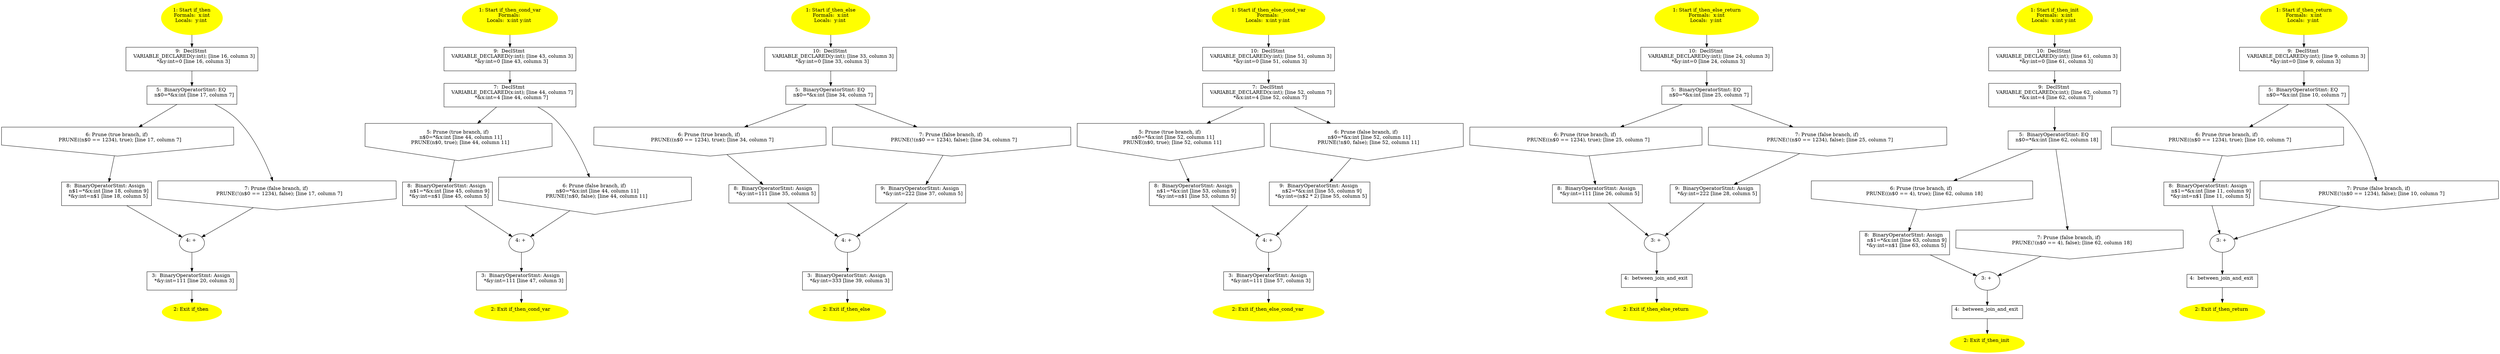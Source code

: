 /* @generated */
digraph cfg {
"if_then#3243301102387331199.d347686d1797cf6c_1" [label="1: Start if_then\nFormals:  x:int\nLocals:  y:int \n  " color=yellow style=filled]
	

	 "if_then#3243301102387331199.d347686d1797cf6c_1" -> "if_then#3243301102387331199.d347686d1797cf6c_9" ;
"if_then#3243301102387331199.d347686d1797cf6c_2" [label="2: Exit if_then \n  " color=yellow style=filled]
	

"if_then#3243301102387331199.d347686d1797cf6c_3" [label="3:  BinaryOperatorStmt: Assign \n   *&y:int=111 [line 20, column 3]\n " shape="box"]
	

	 "if_then#3243301102387331199.d347686d1797cf6c_3" -> "if_then#3243301102387331199.d347686d1797cf6c_2" ;
"if_then#3243301102387331199.d347686d1797cf6c_4" [label="4: + \n  " ]
	

	 "if_then#3243301102387331199.d347686d1797cf6c_4" -> "if_then#3243301102387331199.d347686d1797cf6c_3" ;
"if_then#3243301102387331199.d347686d1797cf6c_5" [label="5:  BinaryOperatorStmt: EQ \n   n$0=*&x:int [line 17, column 7]\n " shape="box"]
	

	 "if_then#3243301102387331199.d347686d1797cf6c_5" -> "if_then#3243301102387331199.d347686d1797cf6c_6" ;
	 "if_then#3243301102387331199.d347686d1797cf6c_5" -> "if_then#3243301102387331199.d347686d1797cf6c_7" ;
"if_then#3243301102387331199.d347686d1797cf6c_6" [label="6: Prune (true branch, if) \n   PRUNE((n$0 == 1234), true); [line 17, column 7]\n " shape="invhouse"]
	

	 "if_then#3243301102387331199.d347686d1797cf6c_6" -> "if_then#3243301102387331199.d347686d1797cf6c_8" ;
"if_then#3243301102387331199.d347686d1797cf6c_7" [label="7: Prune (false branch, if) \n   PRUNE(!(n$0 == 1234), false); [line 17, column 7]\n " shape="invhouse"]
	

	 "if_then#3243301102387331199.d347686d1797cf6c_7" -> "if_then#3243301102387331199.d347686d1797cf6c_4" ;
"if_then#3243301102387331199.d347686d1797cf6c_8" [label="8:  BinaryOperatorStmt: Assign \n   n$1=*&x:int [line 18, column 9]\n  *&y:int=n$1 [line 18, column 5]\n " shape="box"]
	

	 "if_then#3243301102387331199.d347686d1797cf6c_8" -> "if_then#3243301102387331199.d347686d1797cf6c_4" ;
"if_then#3243301102387331199.d347686d1797cf6c_9" [label="9:  DeclStmt \n   VARIABLE_DECLARED(y:int); [line 16, column 3]\n  *&y:int=0 [line 16, column 3]\n " shape="box"]
	

	 "if_then#3243301102387331199.d347686d1797cf6c_9" -> "if_then#3243301102387331199.d347686d1797cf6c_5" ;
"if_then_cond_var#9765064652804376.7ddd70d5a9df7af7_1" [label="1: Start if_then_cond_var\nFormals: \nLocals:  x:int y:int \n  " color=yellow style=filled]
	

	 "if_then_cond_var#9765064652804376.7ddd70d5a9df7af7_1" -> "if_then_cond_var#9765064652804376.7ddd70d5a9df7af7_9" ;
"if_then_cond_var#9765064652804376.7ddd70d5a9df7af7_2" [label="2: Exit if_then_cond_var \n  " color=yellow style=filled]
	

"if_then_cond_var#9765064652804376.7ddd70d5a9df7af7_3" [label="3:  BinaryOperatorStmt: Assign \n   *&y:int=111 [line 47, column 3]\n " shape="box"]
	

	 "if_then_cond_var#9765064652804376.7ddd70d5a9df7af7_3" -> "if_then_cond_var#9765064652804376.7ddd70d5a9df7af7_2" ;
"if_then_cond_var#9765064652804376.7ddd70d5a9df7af7_4" [label="4: + \n  " ]
	

	 "if_then_cond_var#9765064652804376.7ddd70d5a9df7af7_4" -> "if_then_cond_var#9765064652804376.7ddd70d5a9df7af7_3" ;
"if_then_cond_var#9765064652804376.7ddd70d5a9df7af7_5" [label="5: Prune (true branch, if) \n   n$0=*&x:int [line 44, column 11]\n  PRUNE(n$0, true); [line 44, column 11]\n " shape="invhouse"]
	

	 "if_then_cond_var#9765064652804376.7ddd70d5a9df7af7_5" -> "if_then_cond_var#9765064652804376.7ddd70d5a9df7af7_8" ;
"if_then_cond_var#9765064652804376.7ddd70d5a9df7af7_6" [label="6: Prune (false branch, if) \n   n$0=*&x:int [line 44, column 11]\n  PRUNE(!n$0, false); [line 44, column 11]\n " shape="invhouse"]
	

	 "if_then_cond_var#9765064652804376.7ddd70d5a9df7af7_6" -> "if_then_cond_var#9765064652804376.7ddd70d5a9df7af7_4" ;
"if_then_cond_var#9765064652804376.7ddd70d5a9df7af7_7" [label="7:  DeclStmt \n   VARIABLE_DECLARED(x:int); [line 44, column 7]\n  *&x:int=4 [line 44, column 7]\n " shape="box"]
	

	 "if_then_cond_var#9765064652804376.7ddd70d5a9df7af7_7" -> "if_then_cond_var#9765064652804376.7ddd70d5a9df7af7_5" ;
	 "if_then_cond_var#9765064652804376.7ddd70d5a9df7af7_7" -> "if_then_cond_var#9765064652804376.7ddd70d5a9df7af7_6" ;
"if_then_cond_var#9765064652804376.7ddd70d5a9df7af7_8" [label="8:  BinaryOperatorStmt: Assign \n   n$1=*&x:int [line 45, column 9]\n  *&y:int=n$1 [line 45, column 5]\n " shape="box"]
	

	 "if_then_cond_var#9765064652804376.7ddd70d5a9df7af7_8" -> "if_then_cond_var#9765064652804376.7ddd70d5a9df7af7_4" ;
"if_then_cond_var#9765064652804376.7ddd70d5a9df7af7_9" [label="9:  DeclStmt \n   VARIABLE_DECLARED(y:int); [line 43, column 3]\n  *&y:int=0 [line 43, column 3]\n " shape="box"]
	

	 "if_then_cond_var#9765064652804376.7ddd70d5a9df7af7_9" -> "if_then_cond_var#9765064652804376.7ddd70d5a9df7af7_7" ;
"if_then_else#3656205175867614205.85ec2e9f625ee4f7_1" [label="1: Start if_then_else\nFormals:  x:int\nLocals:  y:int \n  " color=yellow style=filled]
	

	 "if_then_else#3656205175867614205.85ec2e9f625ee4f7_1" -> "if_then_else#3656205175867614205.85ec2e9f625ee4f7_10" ;
"if_then_else#3656205175867614205.85ec2e9f625ee4f7_2" [label="2: Exit if_then_else \n  " color=yellow style=filled]
	

"if_then_else#3656205175867614205.85ec2e9f625ee4f7_3" [label="3:  BinaryOperatorStmt: Assign \n   *&y:int=333 [line 39, column 3]\n " shape="box"]
	

	 "if_then_else#3656205175867614205.85ec2e9f625ee4f7_3" -> "if_then_else#3656205175867614205.85ec2e9f625ee4f7_2" ;
"if_then_else#3656205175867614205.85ec2e9f625ee4f7_4" [label="4: + \n  " ]
	

	 "if_then_else#3656205175867614205.85ec2e9f625ee4f7_4" -> "if_then_else#3656205175867614205.85ec2e9f625ee4f7_3" ;
"if_then_else#3656205175867614205.85ec2e9f625ee4f7_5" [label="5:  BinaryOperatorStmt: EQ \n   n$0=*&x:int [line 34, column 7]\n " shape="box"]
	

	 "if_then_else#3656205175867614205.85ec2e9f625ee4f7_5" -> "if_then_else#3656205175867614205.85ec2e9f625ee4f7_6" ;
	 "if_then_else#3656205175867614205.85ec2e9f625ee4f7_5" -> "if_then_else#3656205175867614205.85ec2e9f625ee4f7_7" ;
"if_then_else#3656205175867614205.85ec2e9f625ee4f7_6" [label="6: Prune (true branch, if) \n   PRUNE((n$0 == 1234), true); [line 34, column 7]\n " shape="invhouse"]
	

	 "if_then_else#3656205175867614205.85ec2e9f625ee4f7_6" -> "if_then_else#3656205175867614205.85ec2e9f625ee4f7_8" ;
"if_then_else#3656205175867614205.85ec2e9f625ee4f7_7" [label="7: Prune (false branch, if) \n   PRUNE(!(n$0 == 1234), false); [line 34, column 7]\n " shape="invhouse"]
	

	 "if_then_else#3656205175867614205.85ec2e9f625ee4f7_7" -> "if_then_else#3656205175867614205.85ec2e9f625ee4f7_9" ;
"if_then_else#3656205175867614205.85ec2e9f625ee4f7_8" [label="8:  BinaryOperatorStmt: Assign \n   *&y:int=111 [line 35, column 5]\n " shape="box"]
	

	 "if_then_else#3656205175867614205.85ec2e9f625ee4f7_8" -> "if_then_else#3656205175867614205.85ec2e9f625ee4f7_4" ;
"if_then_else#3656205175867614205.85ec2e9f625ee4f7_9" [label="9:  BinaryOperatorStmt: Assign \n   *&y:int=222 [line 37, column 5]\n " shape="box"]
	

	 "if_then_else#3656205175867614205.85ec2e9f625ee4f7_9" -> "if_then_else#3656205175867614205.85ec2e9f625ee4f7_4" ;
"if_then_else#3656205175867614205.85ec2e9f625ee4f7_10" [label="10:  DeclStmt \n   VARIABLE_DECLARED(y:int); [line 33, column 3]\n  *&y:int=0 [line 33, column 3]\n " shape="box"]
	

	 "if_then_else#3656205175867614205.85ec2e9f625ee4f7_10" -> "if_then_else#3656205175867614205.85ec2e9f625ee4f7_5" ;
"if_then_else_cond_var#27877137818.ef4601af9985bcc4_1" [label="1: Start if_then_else_cond_var\nFormals: \nLocals:  x:int y:int \n  " color=yellow style=filled]
	

	 "if_then_else_cond_var#27877137818.ef4601af9985bcc4_1" -> "if_then_else_cond_var#27877137818.ef4601af9985bcc4_10" ;
"if_then_else_cond_var#27877137818.ef4601af9985bcc4_2" [label="2: Exit if_then_else_cond_var \n  " color=yellow style=filled]
	

"if_then_else_cond_var#27877137818.ef4601af9985bcc4_3" [label="3:  BinaryOperatorStmt: Assign \n   *&y:int=111 [line 57, column 3]\n " shape="box"]
	

	 "if_then_else_cond_var#27877137818.ef4601af9985bcc4_3" -> "if_then_else_cond_var#27877137818.ef4601af9985bcc4_2" ;
"if_then_else_cond_var#27877137818.ef4601af9985bcc4_4" [label="4: + \n  " ]
	

	 "if_then_else_cond_var#27877137818.ef4601af9985bcc4_4" -> "if_then_else_cond_var#27877137818.ef4601af9985bcc4_3" ;
"if_then_else_cond_var#27877137818.ef4601af9985bcc4_5" [label="5: Prune (true branch, if) \n   n$0=*&x:int [line 52, column 11]\n  PRUNE(n$0, true); [line 52, column 11]\n " shape="invhouse"]
	

	 "if_then_else_cond_var#27877137818.ef4601af9985bcc4_5" -> "if_then_else_cond_var#27877137818.ef4601af9985bcc4_8" ;
"if_then_else_cond_var#27877137818.ef4601af9985bcc4_6" [label="6: Prune (false branch, if) \n   n$0=*&x:int [line 52, column 11]\n  PRUNE(!n$0, false); [line 52, column 11]\n " shape="invhouse"]
	

	 "if_then_else_cond_var#27877137818.ef4601af9985bcc4_6" -> "if_then_else_cond_var#27877137818.ef4601af9985bcc4_9" ;
"if_then_else_cond_var#27877137818.ef4601af9985bcc4_7" [label="7:  DeclStmt \n   VARIABLE_DECLARED(x:int); [line 52, column 7]\n  *&x:int=4 [line 52, column 7]\n " shape="box"]
	

	 "if_then_else_cond_var#27877137818.ef4601af9985bcc4_7" -> "if_then_else_cond_var#27877137818.ef4601af9985bcc4_5" ;
	 "if_then_else_cond_var#27877137818.ef4601af9985bcc4_7" -> "if_then_else_cond_var#27877137818.ef4601af9985bcc4_6" ;
"if_then_else_cond_var#27877137818.ef4601af9985bcc4_8" [label="8:  BinaryOperatorStmt: Assign \n   n$1=*&x:int [line 53, column 9]\n  *&y:int=n$1 [line 53, column 5]\n " shape="box"]
	

	 "if_then_else_cond_var#27877137818.ef4601af9985bcc4_8" -> "if_then_else_cond_var#27877137818.ef4601af9985bcc4_4" ;
"if_then_else_cond_var#27877137818.ef4601af9985bcc4_9" [label="9:  BinaryOperatorStmt: Assign \n   n$2=*&x:int [line 55, column 9]\n  *&y:int=(n$2 * 2) [line 55, column 5]\n " shape="box"]
	

	 "if_then_else_cond_var#27877137818.ef4601af9985bcc4_9" -> "if_then_else_cond_var#27877137818.ef4601af9985bcc4_4" ;
"if_then_else_cond_var#27877137818.ef4601af9985bcc4_10" [label="10:  DeclStmt \n   VARIABLE_DECLARED(y:int); [line 51, column 3]\n  *&y:int=0 [line 51, column 3]\n " shape="box"]
	

	 "if_then_else_cond_var#27877137818.ef4601af9985bcc4_10" -> "if_then_else_cond_var#27877137818.ef4601af9985bcc4_7" ;
"if_then_else_return#4431567770337.d66facc967fa3d7b_1" [label="1: Start if_then_else_return\nFormals:  x:int\nLocals:  y:int \n  " color=yellow style=filled]
	

	 "if_then_else_return#4431567770337.d66facc967fa3d7b_1" -> "if_then_else_return#4431567770337.d66facc967fa3d7b_10" ;
"if_then_else_return#4431567770337.d66facc967fa3d7b_2" [label="2: Exit if_then_else_return \n  " color=yellow style=filled]
	

"if_then_else_return#4431567770337.d66facc967fa3d7b_3" [label="3: + \n  " ]
	

	 "if_then_else_return#4431567770337.d66facc967fa3d7b_3" -> "if_then_else_return#4431567770337.d66facc967fa3d7b_4" ;
"if_then_else_return#4431567770337.d66facc967fa3d7b_4" [label="4:  between_join_and_exit \n  " shape="box"]
	

	 "if_then_else_return#4431567770337.d66facc967fa3d7b_4" -> "if_then_else_return#4431567770337.d66facc967fa3d7b_2" ;
"if_then_else_return#4431567770337.d66facc967fa3d7b_5" [label="5:  BinaryOperatorStmt: EQ \n   n$0=*&x:int [line 25, column 7]\n " shape="box"]
	

	 "if_then_else_return#4431567770337.d66facc967fa3d7b_5" -> "if_then_else_return#4431567770337.d66facc967fa3d7b_6" ;
	 "if_then_else_return#4431567770337.d66facc967fa3d7b_5" -> "if_then_else_return#4431567770337.d66facc967fa3d7b_7" ;
"if_then_else_return#4431567770337.d66facc967fa3d7b_6" [label="6: Prune (true branch, if) \n   PRUNE((n$0 == 1234), true); [line 25, column 7]\n " shape="invhouse"]
	

	 "if_then_else_return#4431567770337.d66facc967fa3d7b_6" -> "if_then_else_return#4431567770337.d66facc967fa3d7b_8" ;
"if_then_else_return#4431567770337.d66facc967fa3d7b_7" [label="7: Prune (false branch, if) \n   PRUNE(!(n$0 == 1234), false); [line 25, column 7]\n " shape="invhouse"]
	

	 "if_then_else_return#4431567770337.d66facc967fa3d7b_7" -> "if_then_else_return#4431567770337.d66facc967fa3d7b_9" ;
"if_then_else_return#4431567770337.d66facc967fa3d7b_8" [label="8:  BinaryOperatorStmt: Assign \n   *&y:int=111 [line 26, column 5]\n " shape="box"]
	

	 "if_then_else_return#4431567770337.d66facc967fa3d7b_8" -> "if_then_else_return#4431567770337.d66facc967fa3d7b_3" ;
"if_then_else_return#4431567770337.d66facc967fa3d7b_9" [label="9:  BinaryOperatorStmt: Assign \n   *&y:int=222 [line 28, column 5]\n " shape="box"]
	

	 "if_then_else_return#4431567770337.d66facc967fa3d7b_9" -> "if_then_else_return#4431567770337.d66facc967fa3d7b_3" ;
"if_then_else_return#4431567770337.d66facc967fa3d7b_10" [label="10:  DeclStmt \n   VARIABLE_DECLARED(y:int); [line 24, column 3]\n  *&y:int=0 [line 24, column 3]\n " shape="box"]
	

	 "if_then_else_return#4431567770337.d66facc967fa3d7b_10" -> "if_then_else_return#4431567770337.d66facc967fa3d7b_5" ;
"if_then_init#11608825163312327704.a731baaac66bccf9_1" [label="1: Start if_then_init\nFormals:  x:int\nLocals:  x:int y:int \n  " color=yellow style=filled]
	

	 "if_then_init#11608825163312327704.a731baaac66bccf9_1" -> "if_then_init#11608825163312327704.a731baaac66bccf9_10" ;
"if_then_init#11608825163312327704.a731baaac66bccf9_2" [label="2: Exit if_then_init \n  " color=yellow style=filled]
	

"if_then_init#11608825163312327704.a731baaac66bccf9_3" [label="3: + \n  " ]
	

	 "if_then_init#11608825163312327704.a731baaac66bccf9_3" -> "if_then_init#11608825163312327704.a731baaac66bccf9_4" ;
"if_then_init#11608825163312327704.a731baaac66bccf9_4" [label="4:  between_join_and_exit \n  " shape="box"]
	

	 "if_then_init#11608825163312327704.a731baaac66bccf9_4" -> "if_then_init#11608825163312327704.a731baaac66bccf9_2" ;
"if_then_init#11608825163312327704.a731baaac66bccf9_5" [label="5:  BinaryOperatorStmt: EQ \n   n$0=*&x:int [line 62, column 18]\n " shape="box"]
	

	 "if_then_init#11608825163312327704.a731baaac66bccf9_5" -> "if_then_init#11608825163312327704.a731baaac66bccf9_6" ;
	 "if_then_init#11608825163312327704.a731baaac66bccf9_5" -> "if_then_init#11608825163312327704.a731baaac66bccf9_7" ;
"if_then_init#11608825163312327704.a731baaac66bccf9_6" [label="6: Prune (true branch, if) \n   PRUNE((n$0 == 4), true); [line 62, column 18]\n " shape="invhouse"]
	

	 "if_then_init#11608825163312327704.a731baaac66bccf9_6" -> "if_then_init#11608825163312327704.a731baaac66bccf9_8" ;
"if_then_init#11608825163312327704.a731baaac66bccf9_7" [label="7: Prune (false branch, if) \n   PRUNE(!(n$0 == 4), false); [line 62, column 18]\n " shape="invhouse"]
	

	 "if_then_init#11608825163312327704.a731baaac66bccf9_7" -> "if_then_init#11608825163312327704.a731baaac66bccf9_3" ;
"if_then_init#11608825163312327704.a731baaac66bccf9_8" [label="8:  BinaryOperatorStmt: Assign \n   n$1=*&x:int [line 63, column 9]\n  *&y:int=n$1 [line 63, column 5]\n " shape="box"]
	

	 "if_then_init#11608825163312327704.a731baaac66bccf9_8" -> "if_then_init#11608825163312327704.a731baaac66bccf9_3" ;
"if_then_init#11608825163312327704.a731baaac66bccf9_9" [label="9:  DeclStmt \n   VARIABLE_DECLARED(x:int); [line 62, column 7]\n  *&x:int=4 [line 62, column 7]\n " shape="box"]
	

	 "if_then_init#11608825163312327704.a731baaac66bccf9_9" -> "if_then_init#11608825163312327704.a731baaac66bccf9_5" ;
"if_then_init#11608825163312327704.a731baaac66bccf9_10" [label="10:  DeclStmt \n   VARIABLE_DECLARED(y:int); [line 61, column 3]\n  *&y:int=0 [line 61, column 3]\n " shape="box"]
	

	 "if_then_init#11608825163312327704.a731baaac66bccf9_10" -> "if_then_init#11608825163312327704.a731baaac66bccf9_9" ;
"if_then_return#756040073032063253.710a386e6459fee2_1" [label="1: Start if_then_return\nFormals:  x:int\nLocals:  y:int \n  " color=yellow style=filled]
	

	 "if_then_return#756040073032063253.710a386e6459fee2_1" -> "if_then_return#756040073032063253.710a386e6459fee2_9" ;
"if_then_return#756040073032063253.710a386e6459fee2_2" [label="2: Exit if_then_return \n  " color=yellow style=filled]
	

"if_then_return#756040073032063253.710a386e6459fee2_3" [label="3: + \n  " ]
	

	 "if_then_return#756040073032063253.710a386e6459fee2_3" -> "if_then_return#756040073032063253.710a386e6459fee2_4" ;
"if_then_return#756040073032063253.710a386e6459fee2_4" [label="4:  between_join_and_exit \n  " shape="box"]
	

	 "if_then_return#756040073032063253.710a386e6459fee2_4" -> "if_then_return#756040073032063253.710a386e6459fee2_2" ;
"if_then_return#756040073032063253.710a386e6459fee2_5" [label="5:  BinaryOperatorStmt: EQ \n   n$0=*&x:int [line 10, column 7]\n " shape="box"]
	

	 "if_then_return#756040073032063253.710a386e6459fee2_5" -> "if_then_return#756040073032063253.710a386e6459fee2_6" ;
	 "if_then_return#756040073032063253.710a386e6459fee2_5" -> "if_then_return#756040073032063253.710a386e6459fee2_7" ;
"if_then_return#756040073032063253.710a386e6459fee2_6" [label="6: Prune (true branch, if) \n   PRUNE((n$0 == 1234), true); [line 10, column 7]\n " shape="invhouse"]
	

	 "if_then_return#756040073032063253.710a386e6459fee2_6" -> "if_then_return#756040073032063253.710a386e6459fee2_8" ;
"if_then_return#756040073032063253.710a386e6459fee2_7" [label="7: Prune (false branch, if) \n   PRUNE(!(n$0 == 1234), false); [line 10, column 7]\n " shape="invhouse"]
	

	 "if_then_return#756040073032063253.710a386e6459fee2_7" -> "if_then_return#756040073032063253.710a386e6459fee2_3" ;
"if_then_return#756040073032063253.710a386e6459fee2_8" [label="8:  BinaryOperatorStmt: Assign \n   n$1=*&x:int [line 11, column 9]\n  *&y:int=n$1 [line 11, column 5]\n " shape="box"]
	

	 "if_then_return#756040073032063253.710a386e6459fee2_8" -> "if_then_return#756040073032063253.710a386e6459fee2_3" ;
"if_then_return#756040073032063253.710a386e6459fee2_9" [label="9:  DeclStmt \n   VARIABLE_DECLARED(y:int); [line 9, column 3]\n  *&y:int=0 [line 9, column 3]\n " shape="box"]
	

	 "if_then_return#756040073032063253.710a386e6459fee2_9" -> "if_then_return#756040073032063253.710a386e6459fee2_5" ;
}
